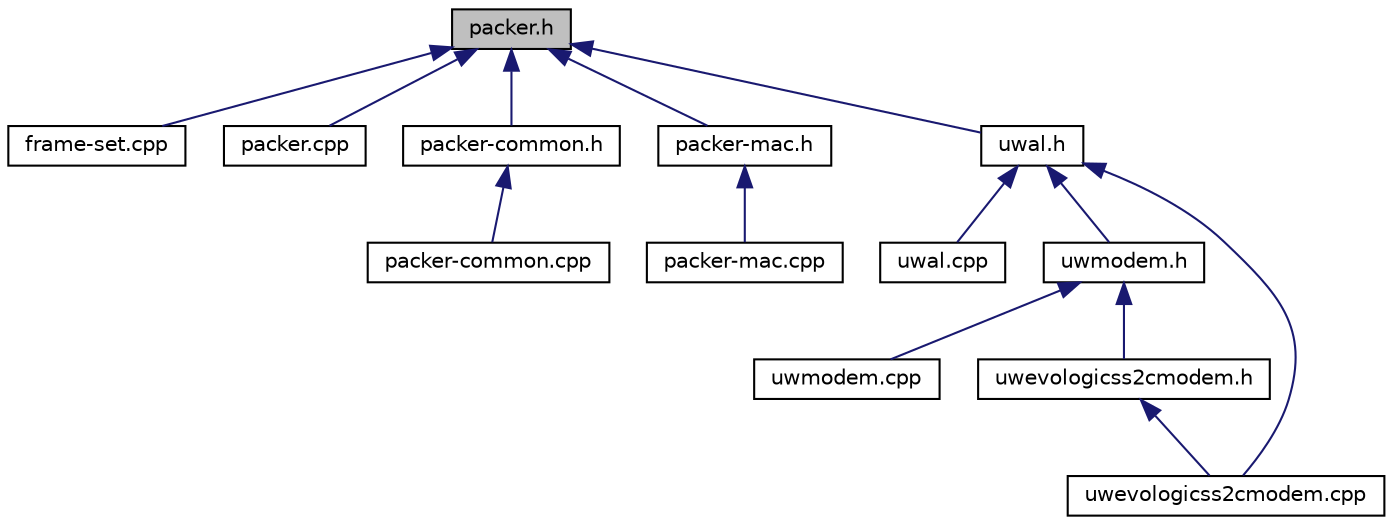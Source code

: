 digraph "packer.h"
{
 // LATEX_PDF_SIZE
  edge [fontname="Helvetica",fontsize="10",labelfontname="Helvetica",labelfontsize="10"];
  node [fontname="Helvetica",fontsize="10",shape=record];
  Node1 [label="packer.h",height=0.2,width=0.4,color="black", fillcolor="grey75", style="filled", fontcolor="black",tooltip="Header of the class responsible to map an NS-Miracle packet into a bit stream, and vice-versa."];
  Node1 -> Node2 [dir="back",color="midnightblue",fontsize="10",style="solid",fontname="Helvetica"];
  Node2 [label="frame-set.cpp",height=0.2,width=0.4,color="black", fillcolor="white", style="filled",URL="$frame-set_8cpp.html",tooltip="Implementation of the classes defining the frame elements (key and set) exploited by Uwal objects to ..."];
  Node1 -> Node3 [dir="back",color="midnightblue",fontsize="10",style="solid",fontname="Helvetica"];
  Node3 [label="packer.cpp",height=0.2,width=0.4,color="black", fillcolor="white", style="filled",URL="$packer_8cpp.html",tooltip="Header of the class responsible to map an NS-Miracle packet into a bit stream, and vice-versa."];
  Node1 -> Node4 [dir="back",color="midnightblue",fontsize="10",style="solid",fontname="Helvetica"];
  Node4 [label="packer-common.h",height=0.2,width=0.4,color="black", fillcolor="white", style="filled",URL="$packer-common_8h.html",tooltip="Header of the class responsible to map the ns2 common header into a bit stream, and vice-versa."];
  Node4 -> Node5 [dir="back",color="midnightblue",fontsize="10",style="solid",fontname="Helvetica"];
  Node5 [label="packer-common.cpp",height=0.2,width=0.4,color="black", fillcolor="white", style="filled",URL="$packer-common_8cpp.html",tooltip="Implementation of the class responsible to map the ns2 common header into a bit stream,..."];
  Node1 -> Node6 [dir="back",color="midnightblue",fontsize="10",style="solid",fontname="Helvetica"];
  Node6 [label="packer-mac.h",height=0.2,width=0.4,color="black", fillcolor="white", style="filled",URL="$packer-mac_8h.html",tooltip="Header of the class responsible to map the ns2 packet of mac into a bit stream, and vice-versa."];
  Node6 -> Node7 [dir="back",color="midnightblue",fontsize="10",style="solid",fontname="Helvetica"];
  Node7 [label="packer-mac.cpp",height=0.2,width=0.4,color="black", fillcolor="white", style="filled",URL="$packer-mac_8cpp.html",tooltip="Implementation of the class responsible to map the ns2 packet of mac into a bit stream,..."];
  Node1 -> Node8 [dir="back",color="midnightblue",fontsize="10",style="solid",fontname="Helvetica"];
  Node8 [label="uwal.h",height=0.2,width=0.4,color="black", fillcolor="white", style="filled",URL="$uwal_8h.html",tooltip="Header of the main class that implements the adaptation layer between ns2/NS-Miracle and binary data ..."];
  Node8 -> Node9 [dir="back",color="midnightblue",fontsize="10",style="solid",fontname="Helvetica"];
  Node9 [label="uwal.cpp",height=0.2,width=0.4,color="black", fillcolor="white", style="filled",URL="$uwal_8cpp.html",tooltip="Implementation of the main class that implements the adaptation layer between ns2/NS-Miracle and bina..."];
  Node8 -> Node10 [dir="back",color="midnightblue",fontsize="10",style="solid",fontname="Helvetica"];
  Node10 [label="uwmodem.h",height=0.2,width=0.4,color="black", fillcolor="white", style="filled",URL="$uwmodem_8h.html",tooltip="Header of the main class that implements the general interface between DESERT and real acoustic modem..."];
  Node10 -> Node11 [dir="back",color="midnightblue",fontsize="10",style="solid",fontname="Helvetica"];
  Node11 [label="uwmodem.cpp",height=0.2,width=0.4,color="black", fillcolor="white", style="filled",URL="$uwmodem_8cpp.html",tooltip=" "];
  Node10 -> Node12 [dir="back",color="midnightblue",fontsize="10",style="solid",fontname="Helvetica"];
  Node12 [label="uwevologicss2cmodem.h",height=0.2,width=0.4,color="black", fillcolor="white", style="filled",URL="$uwevologicss2cmodem_8h.html",tooltip="Header of the main class that implements the drivers to manage the EvoLogics S2C line of devices...."];
  Node12 -> Node13 [dir="back",color="midnightblue",fontsize="10",style="solid",fontname="Helvetica"];
  Node13 [label="uwevologicss2cmodem.cpp",height=0.2,width=0.4,color="black", fillcolor="white", style="filled",URL="$uwevologicss2cmodem_8cpp.html",tooltip=" "];
  Node8 -> Node13 [dir="back",color="midnightblue",fontsize="10",style="solid",fontname="Helvetica"];
}
